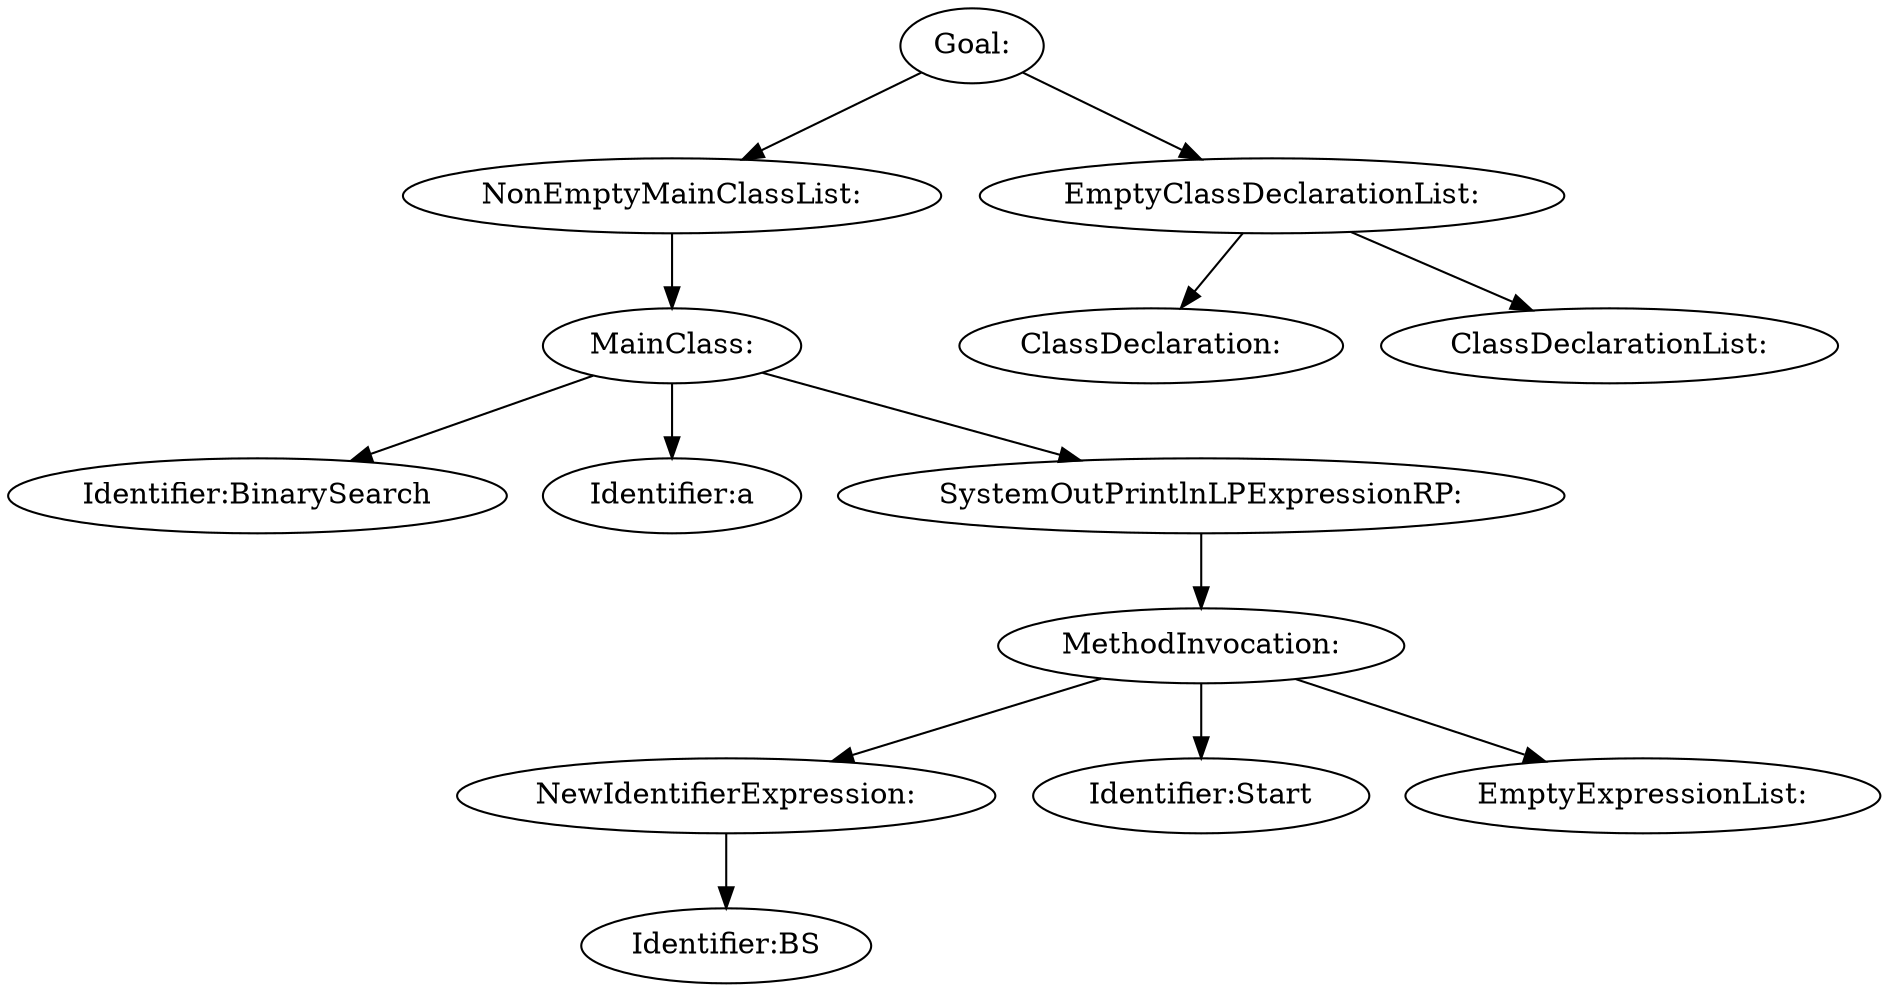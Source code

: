 digraph {
n0 [label="Goal:"];
n1 [label="NonEmptyMainClassList:"];
n2 [label="MainClass:"];
n3 [label="Identifier:BinarySearch"];
n2 -> n3
n4 [label="Identifier:a"];
n2 -> n4
n5 [label="SystemOutPrintlnLPExpressionRP:"];
n6 [label="MethodInvocation:"];
n7 [label="NewIdentifierExpression:"];
n8 [label="Identifier:BS"];
n7 -> n8
n6 -> n7
n9 [label="Identifier:Start"];
n6 -> n9
n10 [label="EmptyExpressionList:"];
n6 -> n10
n5 -> n6
n2 -> n5
n1 -> n2
n0 -> n1
n11 [label="EmptyClassDeclarationList:"];
n12 [label="ClassDeclaration:"];
n11 -> n12
n13 [label="ClassDeclarationList:"];
n11 -> n13
n0 -> n11
}
